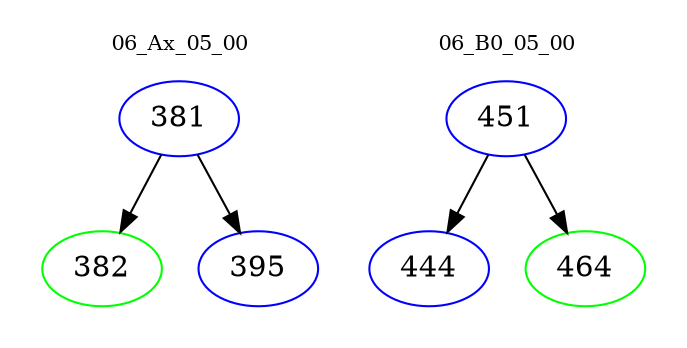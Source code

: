 digraph{
subgraph cluster_0 {
color = white
label = "06_Ax_05_00";
fontsize=10;
T0_381 [label="381", color="blue"]
T0_381 -> T0_382 [color="black"]
T0_382 [label="382", color="green"]
T0_381 -> T0_395 [color="black"]
T0_395 [label="395", color="blue"]
}
subgraph cluster_1 {
color = white
label = "06_B0_05_00";
fontsize=10;
T1_451 [label="451", color="blue"]
T1_451 -> T1_444 [color="black"]
T1_444 [label="444", color="blue"]
T1_451 -> T1_464 [color="black"]
T1_464 [label="464", color="green"]
}
}
